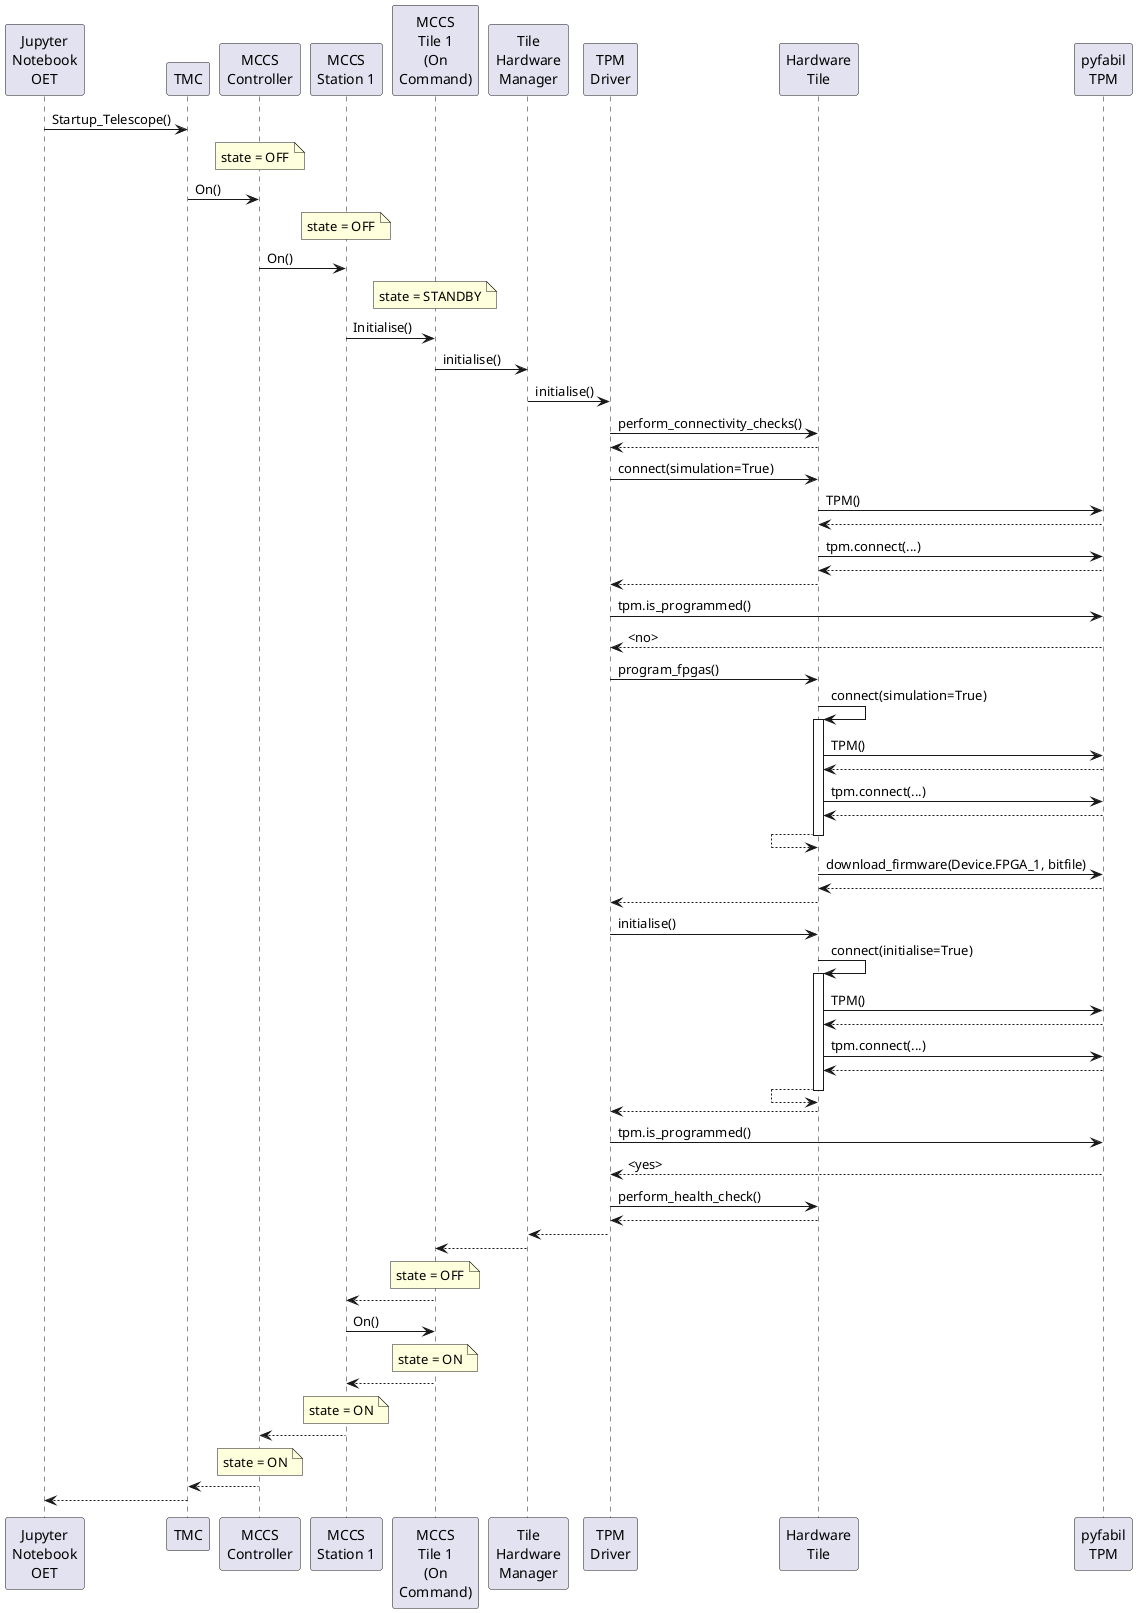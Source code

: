 @startuml

participant "Jupyter\nNotebook\nOET" as Jupyter
participant "TMC" as TMC
participant "MCCS\nController" as MCCS_Controller
participant "MCCS\nStation 1" as MCCS_Station_1
participant "MCCS\nTile 1\n(On\nCommand)" as MCCS_Tile_1
participant "Tile\nHardware\nManager" as Tile_HW_Man
participant "TPM\nDriver" as TPM_Drv
participant "Hardware\nTile" as HW_Tile
participant "pyfabil\nTPM" as TPM

Jupyter -> TMC: Startup_Telescope()
note over MCCS_Controller: state = OFF
TMC -> MCCS_Controller: On()
note over MCCS_Station_1: state = OFF
MCCS_Controller -> MCCS_Station_1: On()
note over MCCS_Tile_1: state = STANDBY
MCCS_Station_1 -> MCCS_Tile_1: Initialise()
MCCS_Tile_1 -> Tile_HW_Man: initialise()

Tile_HW_Man -> TPM_Drv: initialise()
TPM_Drv -> HW_Tile: perform_connectivity_checks()
TPM_Drv <-- HW_Tile:
TPM_Drv -> HW_Tile: connect(simulation=True)
HW_Tile -> TPM: TPM()
HW_Tile <-- TPM:
HW_Tile -> TPM: tpm.connect(...)
HW_Tile <-- TPM:
TPM_Drv <-- HW_Tile:
TPM_Drv -> TPM: tpm.is_programmed()
TPM_Drv <-- TPM: <no>

TPM_Drv -> HW_Tile: program_fpgas()
HW_Tile -> HW_Tile: connect(simulation=True)
activate HW_Tile
HW_Tile -> TPM: TPM()
HW_Tile <-- TPM:
HW_Tile -> TPM: tpm.connect(...)
HW_Tile <-- TPM:
HW_Tile <-- HW_Tile:
deactivate HW_Tile
HW_Tile -> TPM: download_firmware(Device.FPGA_1, bitfile)
HW_Tile <-- TPM:
TPM_Drv <-- HW_Tile:

TPM_Drv -> HW_Tile: initialise()

HW_Tile -> HW_Tile: connect(initialise=True)
activate HW_Tile
HW_Tile -> TPM: TPM()
HW_Tile <-- TPM:
HW_Tile -> TPM: tpm.connect(...)
HW_Tile <-- TPM:
HW_Tile <-- HW_Tile:
deactivate HW_Tile
TPM_Drv <-- HW_Tile:

TPM_Drv -> TPM: tpm.is_programmed()
TPM_Drv <-- TPM: <yes>

TPM_Drv -> HW_Tile: perform_health_check()
TPM_Drv <-- HW_Tile:

Tile_HW_Man <-- TPM_Drv:
MCCS_Tile_1 <-- Tile_HW_Man:
note over MCCS_Tile_1: state = OFF
MCCS_Station_1 <-- MCCS_Tile_1:

MCCS_Station_1 -> MCCS_Tile_1: On()
note over MCCS_Tile_1: state = ON
MCCS_Station_1 <-- MCCS_Tile_1:
note over MCCS_Station_1: state = ON

MCCS_Controller <-- MCCS_Station_1:
note over MCCS_Controller: state = ON

TMC <-- MCCS_Controller:
Jupyter <-- TMC:

@enduml
